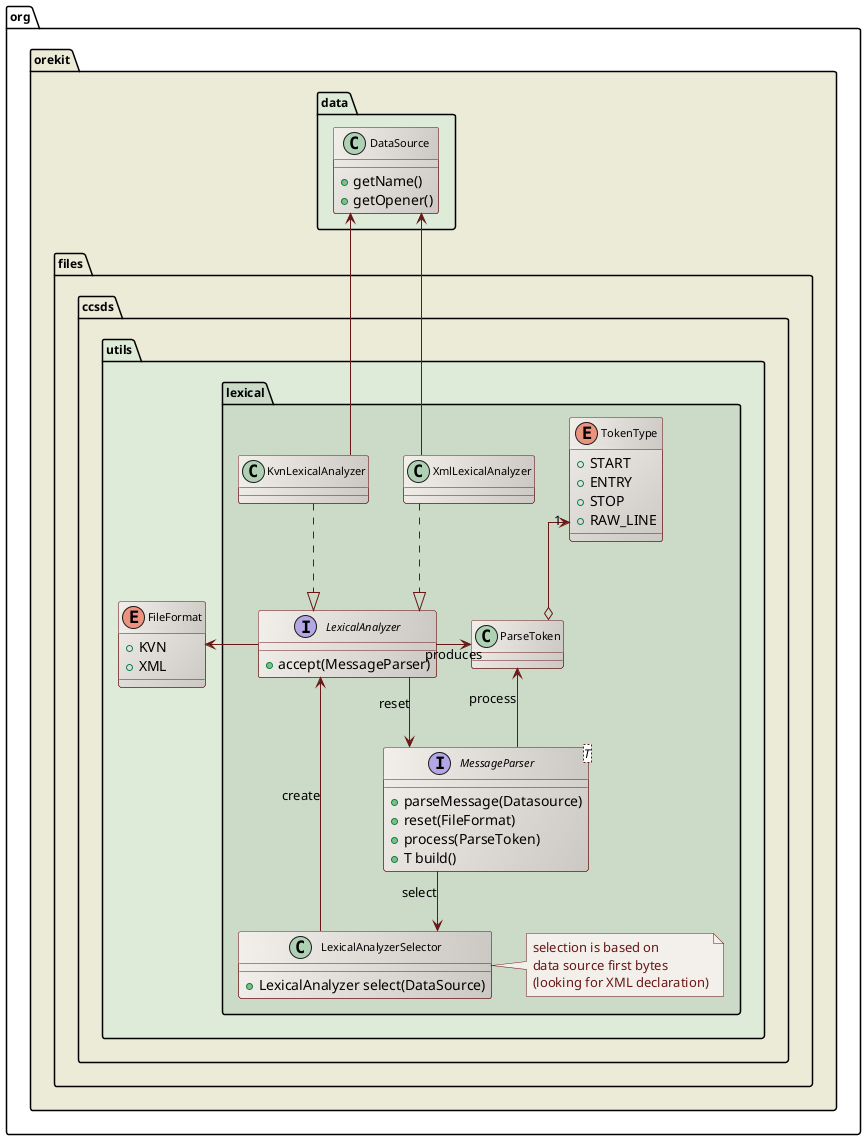 ' Copyright 2002-2025 CS GROUP
' Licensed to CS GROUP (CS) under one or more
' contributor license agreements.  See the NOTICE file distributed with
' this work for additional information regarding copyright ownership.
' CS licenses this file to You under the Apache License, Version 2.0
' (the "License"); you may not use this file except in compliance with
' the License.  You may obtain a copy of the License at
'
'   http://www.apache.org/licenses/LICENSE-2.0
'
' Unless required by applicable law or agreed to in writing, software
' distributed under the License is distributed on an "AS IS" BASIS,
' WITHOUT WARRANTIES OR CONDITIONS OF ANY KIND, either express or implied.
' See the License for the specific language governing permissions and
' limitations under the License.

@startuml

  skinparam svek                  true
  skinparam ClassBackgroundColor  #F3EFEB/CCC9C5
  skinparam ClassArrowColor       #691616
  skinparam ClassBorderColor      #691616
  skinparam NoteBackgroundColor   #F3EFEB
  skinparam NoteBorderColor       #691616
  skinparam NoteFontColor         #691616
  skinparam ClassFontSize         11
  skinparam PackageFontSize       12
  skinparam linetype              ortho

  package org.orekit #ECEBD8 {

    package data #DDEBD8 {
      class DataSource {
        +getName()
        +getOpener()
      }
    }

    package files.ccsds.utils #DDEBD8 {

      enum FileFormat {
        +KVN
        +XML
      }

      package lexical #CBDBC8 {
        class KvnLexicalAnalyzer
        class XmlLexicalAnalyzer
        interface LexicalAnalyzer {
          +accept(MessageParser)
        }
        class LexicalAnalyzerSelector {
          +LexicalAnalyzer select(DataSource)
        }
        note right
          selection is based on
          data source first bytes
          (looking for XML declaration)
       end note
        enum TokenType {
          +START
          +ENTRY
          +STOP
          +RAW_LINE
        }
        class ParseToken
        interface "MessageParser<T>" as MessageParser {
          +parseMessage(Datasource)
          +reset(FileFormat)
          +process(ParseToken)
          +T build()
        }
      }

    }
  }

  DataSource <-- KvnLexicalAnalyzer
  DataSource <-- XmlLexicalAnalyzer
  KvnLexicalAnalyzer ..|> LexicalAnalyzer
  XmlLexicalAnalyzer ..|> LexicalAnalyzer
  LexicalAnalyzer -right-> ParseToken : produces
  LexicalAnalyzer <-- LexicalAnalyzerSelector : create
  LexicalAnalyzer --> MessageParser : reset
  MessageParser --> LexicalAnalyzerSelector : select
  FileFormat <-left- LexicalAnalyzer
  TokenType "1" <--o ParseToken
  ParseToken <-- MessageParser : "process"

@enduml
